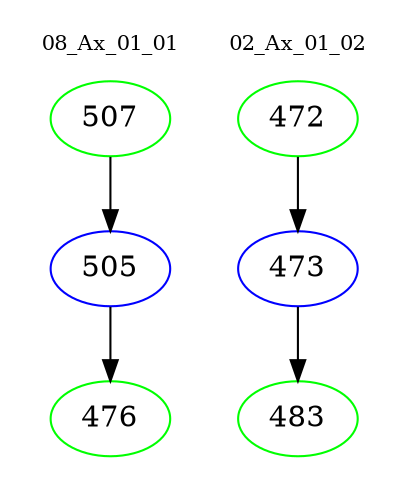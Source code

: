 digraph{
subgraph cluster_0 {
color = white
label = "08_Ax_01_01";
fontsize=10;
T0_507 [label="507", color="green"]
T0_507 -> T0_505 [color="black"]
T0_505 [label="505", color="blue"]
T0_505 -> T0_476 [color="black"]
T0_476 [label="476", color="green"]
}
subgraph cluster_1 {
color = white
label = "02_Ax_01_02";
fontsize=10;
T1_472 [label="472", color="green"]
T1_472 -> T1_473 [color="black"]
T1_473 [label="473", color="blue"]
T1_473 -> T1_483 [color="black"]
T1_483 [label="483", color="green"]
}
}
